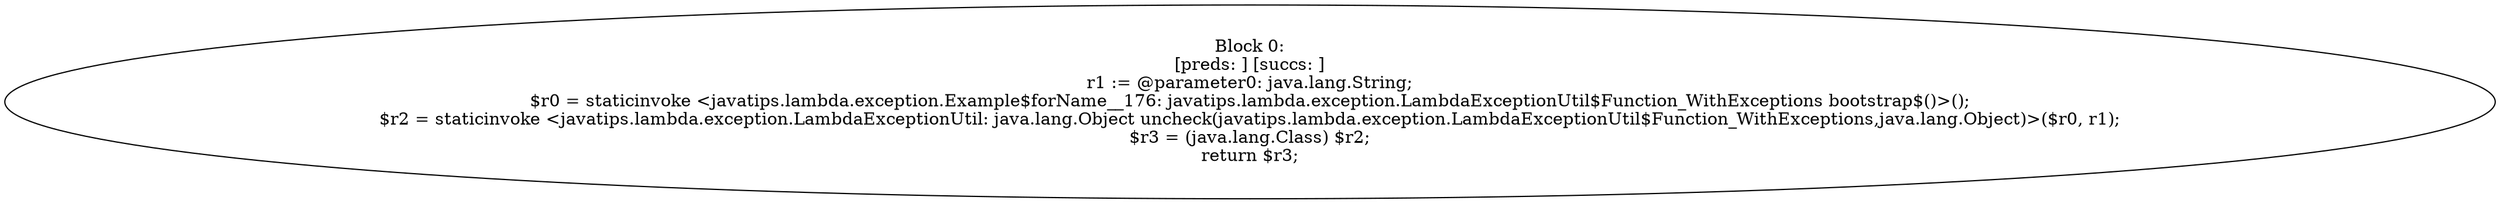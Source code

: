 digraph "unitGraph" {
    "Block 0:
[preds: ] [succs: ]
r1 := @parameter0: java.lang.String;
$r0 = staticinvoke <javatips.lambda.exception.Example$forName__176: javatips.lambda.exception.LambdaExceptionUtil$Function_WithExceptions bootstrap$()>();
$r2 = staticinvoke <javatips.lambda.exception.LambdaExceptionUtil: java.lang.Object uncheck(javatips.lambda.exception.LambdaExceptionUtil$Function_WithExceptions,java.lang.Object)>($r0, r1);
$r3 = (java.lang.Class) $r2;
return $r3;
"
}
